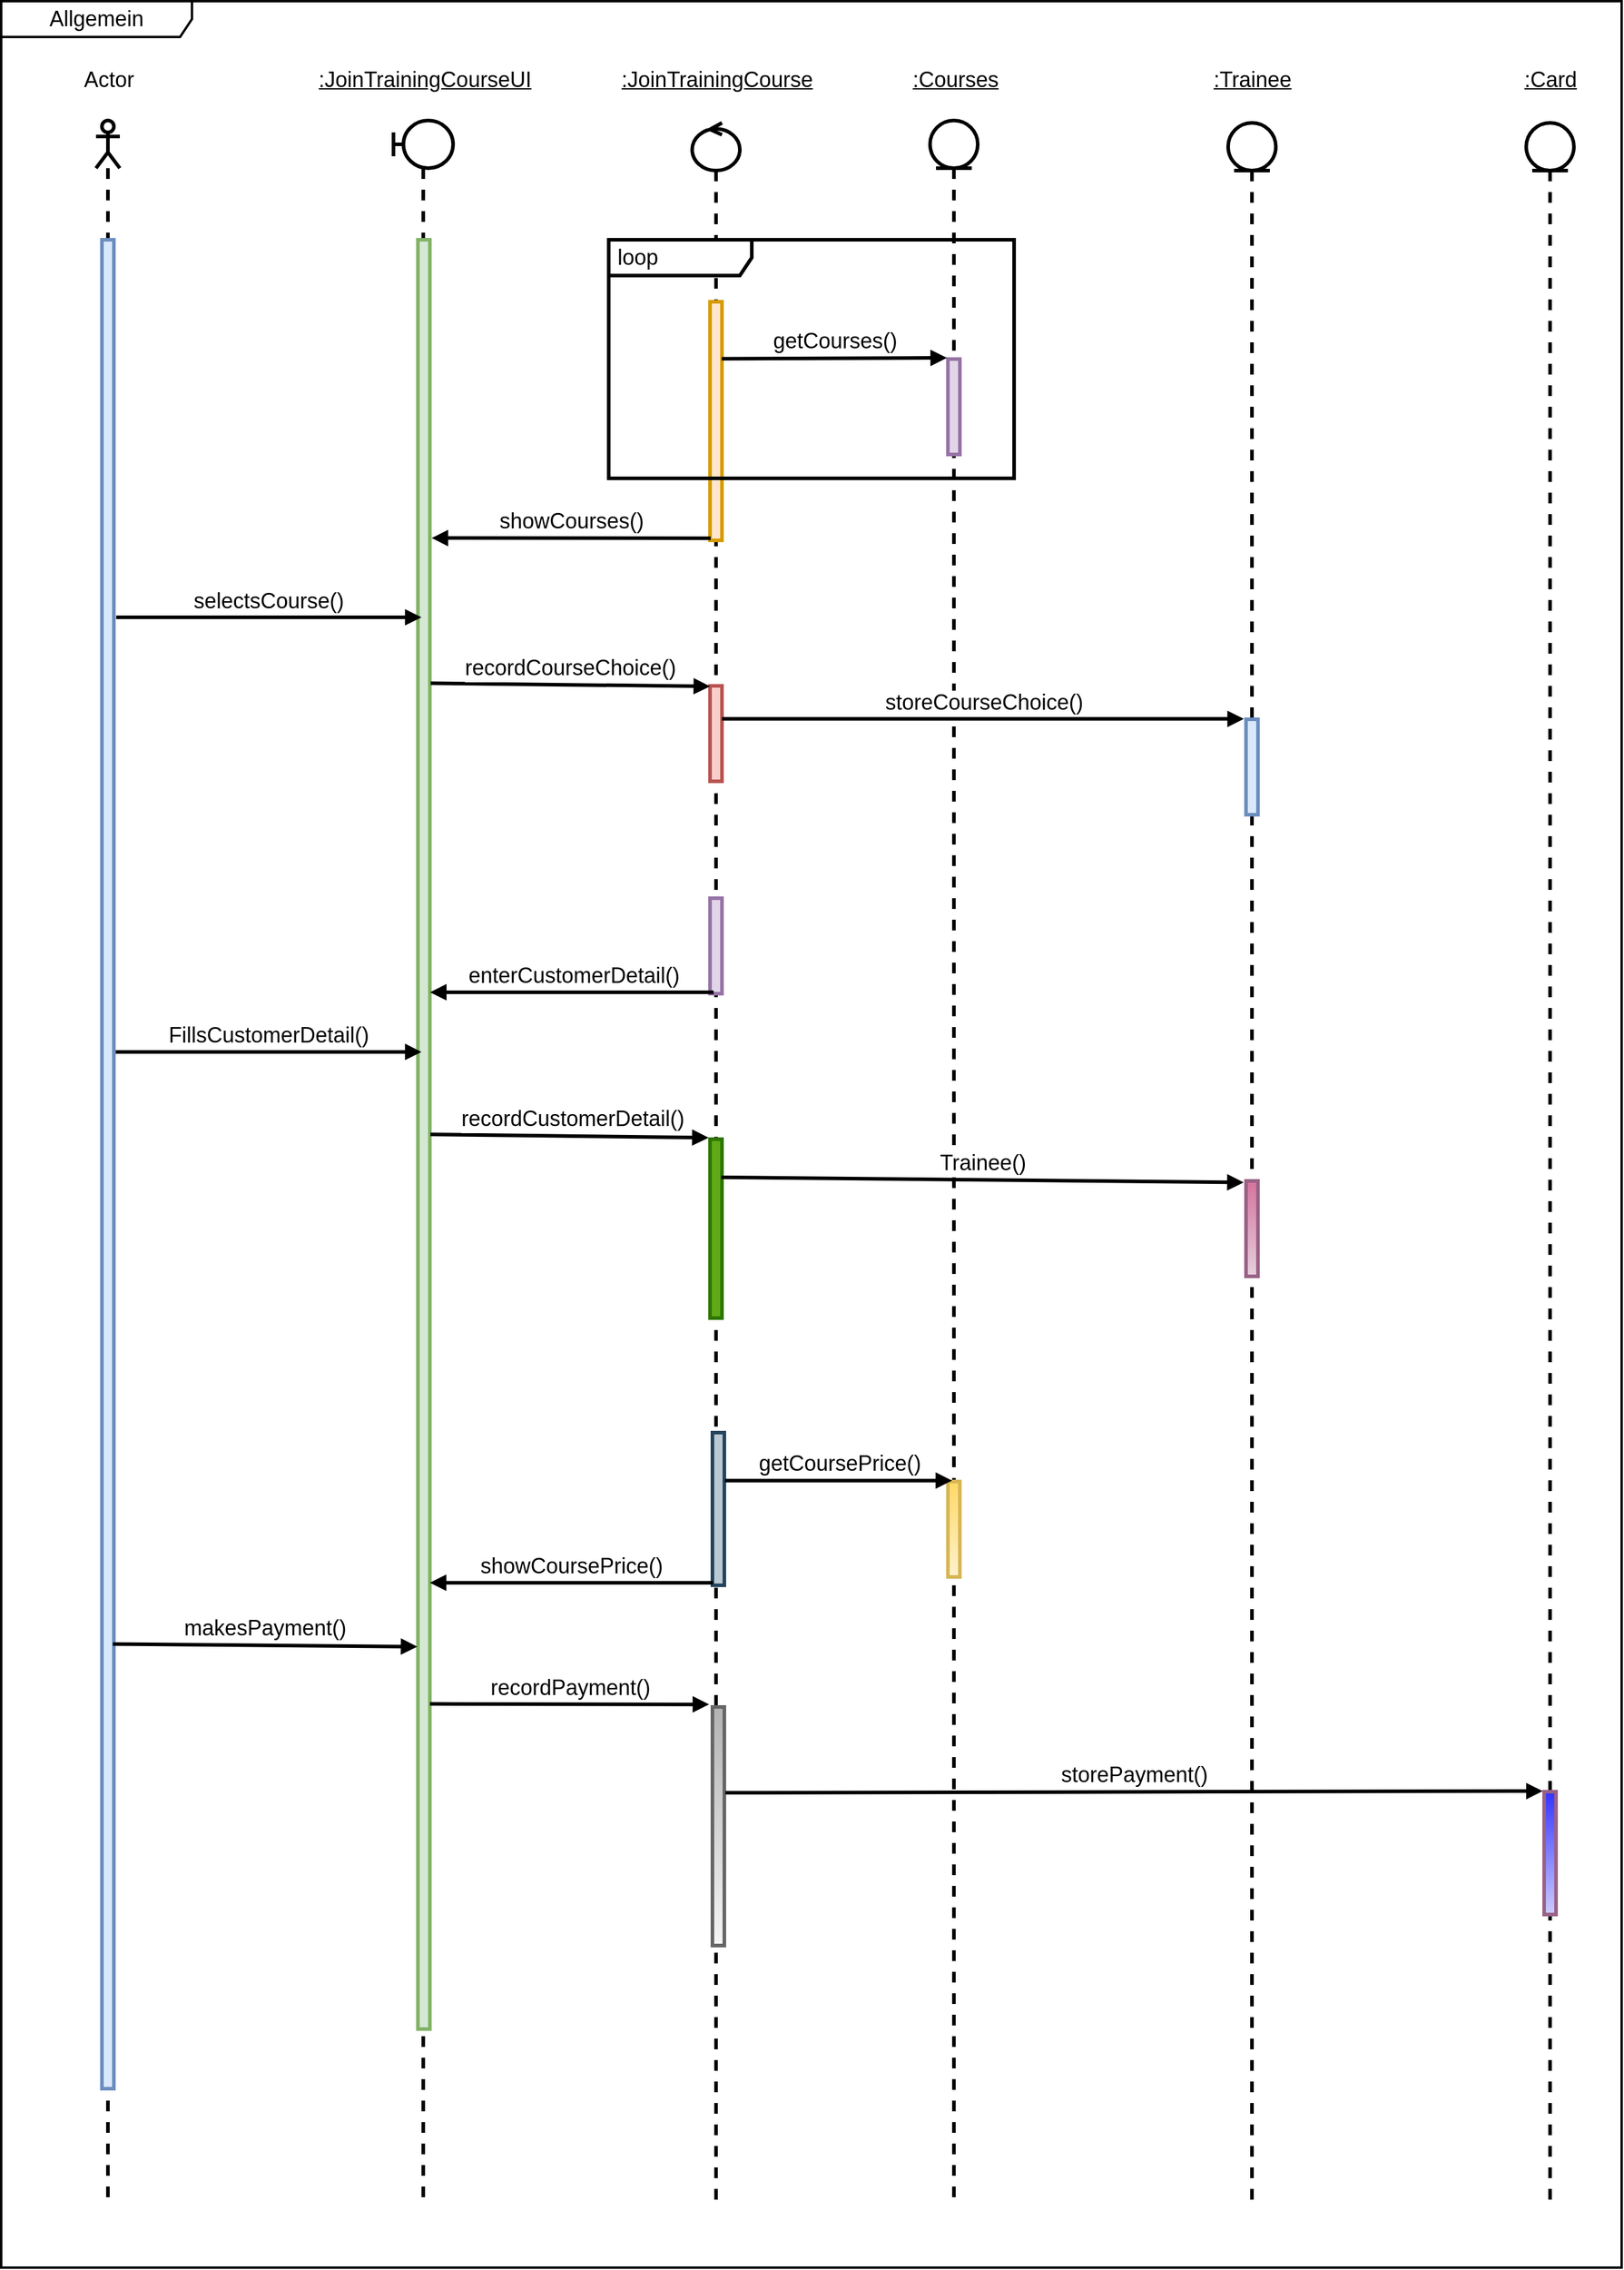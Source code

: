 <mxfile version="21.2.2" type="device">
  <diagram id="YgLfHfXpS3L3gZIftreA" name="Page-1">
    <mxGraphModel dx="3025" dy="1733" grid="1" gridSize="50" guides="1" tooltips="1" connect="1" arrows="1" fold="1" page="0" pageScale="1" pageWidth="850" pageHeight="1100" math="0" shadow="0">
      <root>
        <mxCell id="0" />
        <mxCell id="1" parent="0" />
        <mxCell id="p2W-4YZlFGsu2hW92lGW-5" value="" style="shape=umlLifeline;participant=umlActor;perimeter=lifelinePerimeter;whiteSpace=wrap;html=1;container=1;collapsible=0;recursiveResize=0;verticalAlign=top;spacingTop=36;outlineConnect=0;rounded=0;strokeWidth=3;fontSize=18;labelBackgroundColor=none;labelBorderColor=none;" parent="1" vertex="1">
          <mxGeometry x="0.5" width="20" height="1750" as="geometry" />
        </mxCell>
        <mxCell id="_Z-r2uQcYbL1dPiRmfTQ-17" value="" style="html=1;points=[];perimeter=orthogonalPerimeter;labelBackgroundColor=none;labelBorderColor=none;strokeWidth=3;fontSize=18;fillColor=#dae8fc;strokeColor=#6c8ebf;" parent="p2W-4YZlFGsu2hW92lGW-5" vertex="1">
          <mxGeometry x="5" y="100" width="10" height="1550" as="geometry" />
        </mxCell>
        <mxCell id="_Z-r2uQcYbL1dPiRmfTQ-1" value="" style="shape=umlLifeline;participant=umlBoundary;perimeter=lifelinePerimeter;whiteSpace=wrap;html=1;container=1;collapsible=0;recursiveResize=0;verticalAlign=top;spacingTop=36;outlineConnect=0;rounded=0;strokeWidth=3;fontSize=18;labelBackgroundColor=none;labelBorderColor=none;" parent="1" vertex="1">
          <mxGeometry x="250" width="50" height="1750" as="geometry" />
        </mxCell>
        <mxCell id="_Z-r2uQcYbL1dPiRmfTQ-21" value="" style="html=1;points=[];perimeter=orthogonalPerimeter;labelBackgroundColor=none;labelBorderColor=none;strokeWidth=3;fontSize=18;fillColor=#d5e8d4;strokeColor=#82b366;" parent="_Z-r2uQcYbL1dPiRmfTQ-1" vertex="1">
          <mxGeometry x="20.5" y="100" width="10" height="1500" as="geometry" />
        </mxCell>
        <mxCell id="_Z-r2uQcYbL1dPiRmfTQ-2" value="" style="shape=umlLifeline;participant=umlControl;perimeter=lifelinePerimeter;whiteSpace=wrap;html=1;container=1;collapsible=0;recursiveResize=0;verticalAlign=top;spacingTop=36;outlineConnect=0;rounded=0;strokeWidth=3;fontSize=18;labelBackgroundColor=none;labelBorderColor=none;" parent="1" vertex="1">
          <mxGeometry x="500.5" y="2" width="40" height="1748" as="geometry" />
        </mxCell>
        <mxCell id="_Z-r2uQcYbL1dPiRmfTQ-19" value="" style="html=1;points=[];perimeter=orthogonalPerimeter;labelBackgroundColor=none;labelBorderColor=none;strokeWidth=3;fontSize=18;fillColor=#ffe6cc;strokeColor=#d79b00;" parent="_Z-r2uQcYbL1dPiRmfTQ-2" vertex="1">
          <mxGeometry x="15" y="150" width="10" height="200" as="geometry" />
        </mxCell>
        <mxCell id="_Z-r2uQcYbL1dPiRmfTQ-26" value="" style="html=1;points=[];perimeter=orthogonalPerimeter;labelBackgroundColor=none;labelBorderColor=none;strokeWidth=3;fontSize=18;fillColor=#f8cecc;strokeColor=#b85450;" parent="_Z-r2uQcYbL1dPiRmfTQ-2" vertex="1">
          <mxGeometry x="15" y="472" width="10" height="80" as="geometry" />
        </mxCell>
        <mxCell id="_Z-r2uQcYbL1dPiRmfTQ-30" value="" style="html=1;points=[];perimeter=orthogonalPerimeter;labelBackgroundColor=none;labelBorderColor=none;strokeWidth=3;fontSize=18;fillColor=#e1d5e7;strokeColor=#9673a6;" parent="_Z-r2uQcYbL1dPiRmfTQ-2" vertex="1">
          <mxGeometry x="15" y="650" width="10" height="80" as="geometry" />
        </mxCell>
        <mxCell id="_Z-r2uQcYbL1dPiRmfTQ-34" value="" style="html=1;points=[];perimeter=orthogonalPerimeter;labelBackgroundColor=none;labelBorderColor=none;strokeWidth=3;fontSize=18;fillColor=#60a917;fontColor=#ffffff;strokeColor=#2D7600;" parent="_Z-r2uQcYbL1dPiRmfTQ-2" vertex="1">
          <mxGeometry x="15" y="852" width="10" height="150" as="geometry" />
        </mxCell>
        <mxCell id="_Z-r2uQcYbL1dPiRmfTQ-42" value="" style="html=1;points=[];perimeter=orthogonalPerimeter;labelBackgroundColor=none;labelBorderColor=none;strokeColor=#666666;strokeWidth=3;fontSize=18;gradientColor=#b3b3b3;fillColor=#f5f5f5;gradientDirection=north;" parent="_Z-r2uQcYbL1dPiRmfTQ-2" vertex="1">
          <mxGeometry x="17" y="1328" width="10" height="200" as="geometry" />
        </mxCell>
        <mxCell id="gosn7BzUiWwu_EtKmRdA-8" value="" style="html=1;points=[];perimeter=orthogonalPerimeter;strokeWidth=3;fontSize=18;fillColor=#bac8d3;strokeColor=#23445d;" parent="_Z-r2uQcYbL1dPiRmfTQ-2" vertex="1">
          <mxGeometry x="17" y="1098" width="10" height="128" as="geometry" />
        </mxCell>
        <mxCell id="_Z-r2uQcYbL1dPiRmfTQ-3" value="" style="shape=umlLifeline;participant=umlEntity;perimeter=lifelinePerimeter;whiteSpace=wrap;html=1;container=1;collapsible=0;recursiveResize=0;verticalAlign=top;spacingTop=36;outlineConnect=0;rounded=0;strokeWidth=3;fontSize=18;labelBackgroundColor=none;labelBorderColor=none;" parent="1" vertex="1">
          <mxGeometry x="700" width="40" height="1750" as="geometry" />
        </mxCell>
        <mxCell id="_Z-r2uQcYbL1dPiRmfTQ-18" value="" style="html=1;points=[];perimeter=orthogonalPerimeter;labelBackgroundColor=none;labelBorderColor=none;strokeWidth=3;fontSize=18;fillColor=#e1d5e7;strokeColor=#9673a6;" parent="_Z-r2uQcYbL1dPiRmfTQ-3" vertex="1">
          <mxGeometry x="15" y="200" width="10" height="80" as="geometry" />
        </mxCell>
        <mxCell id="gosn7BzUiWwu_EtKmRdA-5" value="" style="html=1;points=[];perimeter=orthogonalPerimeter;strokeWidth=3;fontSize=18;fillColor=#fff2cc;gradientColor=#ffd966;strokeColor=#d6b656;gradientDirection=north;" parent="_Z-r2uQcYbL1dPiRmfTQ-3" vertex="1">
          <mxGeometry x="15" y="1141" width="10" height="80" as="geometry" />
        </mxCell>
        <mxCell id="_Z-r2uQcYbL1dPiRmfTQ-5" value="" style="shape=umlLifeline;participant=umlEntity;perimeter=lifelinePerimeter;whiteSpace=wrap;html=1;container=1;collapsible=0;recursiveResize=0;verticalAlign=top;spacingTop=36;outlineConnect=0;rounded=0;strokeWidth=3;fontSize=18;labelBackgroundColor=none;labelBorderColor=none;" parent="1" vertex="1">
          <mxGeometry x="1200" y="2" width="40" height="1750" as="geometry" />
        </mxCell>
        <mxCell id="_Z-r2uQcYbL1dPiRmfTQ-46" value="" style="html=1;points=[];perimeter=orthogonalPerimeter;labelBackgroundColor=none;labelBorderColor=none;strokeColor=#996185;strokeWidth=3;fontSize=18;gradientColor=#3333FF;fillColor=#CCCCFF;gradientDirection=north;" parent="_Z-r2uQcYbL1dPiRmfTQ-5" vertex="1">
          <mxGeometry x="15" y="1399" width="10" height="103" as="geometry" />
        </mxCell>
        <mxCell id="_Z-r2uQcYbL1dPiRmfTQ-7" value="" style="shape=umlLifeline;participant=umlEntity;perimeter=lifelinePerimeter;whiteSpace=wrap;html=1;container=1;collapsible=0;recursiveResize=0;verticalAlign=top;spacingTop=36;outlineConnect=0;fillColor=default;strokeColor=default;rounded=0;strokeWidth=3;fontSize=18;labelBackgroundColor=none;labelBorderColor=none;" parent="1" vertex="1">
          <mxGeometry x="950" y="2" width="40" height="1750" as="geometry" />
        </mxCell>
        <mxCell id="gosn7BzUiWwu_EtKmRdA-1" value="" style="html=1;points=[];perimeter=orthogonalPerimeter;labelBackgroundColor=none;labelBorderColor=none;strokeWidth=3;fontSize=18;fillColor=#dae8fc;strokeColor=#6c8ebf;" parent="_Z-r2uQcYbL1dPiRmfTQ-7" vertex="1">
          <mxGeometry x="15" y="500" width="10" height="80" as="geometry" />
        </mxCell>
        <mxCell id="gosn7BzUiWwu_EtKmRdA-4" value="" style="html=1;points=[];perimeter=orthogonalPerimeter;strokeWidth=3;fontSize=18;fillColor=#e6d0de;gradientColor=#d5739d;strokeColor=#996185;gradientDirection=north;" parent="_Z-r2uQcYbL1dPiRmfTQ-7" vertex="1">
          <mxGeometry x="15" y="887" width="10" height="80" as="geometry" />
        </mxCell>
        <mxCell id="_Z-r2uQcYbL1dPiRmfTQ-9" value="Actor" style="text;html=1;align=center;verticalAlign=middle;resizable=0;points=[];autosize=1;strokeColor=none;fillColor=none;fontSize=18;strokeWidth=3;" parent="1" vertex="1">
          <mxGeometry x="-39.5" y="-59" width="100" height="50" as="geometry" />
        </mxCell>
        <mxCell id="_Z-r2uQcYbL1dPiRmfTQ-10" value=":JoinTrainingCourseUI" style="text;html=1;align=center;verticalAlign=middle;resizable=0;points=[];autosize=1;strokeColor=none;fillColor=none;fontSize=18;strokeWidth=3;fontStyle=4" parent="1" vertex="1">
          <mxGeometry x="175.5" y="-59" width="200" height="50" as="geometry" />
        </mxCell>
        <mxCell id="_Z-r2uQcYbL1dPiRmfTQ-11" value=":JoinTrainingCourse" style="text;html=1;align=center;verticalAlign=middle;resizable=0;points=[];autosize=1;strokeColor=none;fillColor=none;fontSize=18;strokeWidth=3;fontStyle=4" parent="1" vertex="1">
          <mxGeometry x="420.5" y="-59" width="200" height="50" as="geometry" />
        </mxCell>
        <mxCell id="_Z-r2uQcYbL1dPiRmfTQ-12" value=":Courses" style="text;html=1;align=center;verticalAlign=middle;resizable=0;points=[];autosize=1;strokeColor=none;fillColor=none;fontSize=18;strokeWidth=3;fontStyle=4" parent="1" vertex="1">
          <mxGeometry x="670.5" y="-59" width="100" height="50" as="geometry" />
        </mxCell>
        <mxCell id="_Z-r2uQcYbL1dPiRmfTQ-14" value=":Card" style="text;html=1;align=center;verticalAlign=middle;resizable=0;points=[];autosize=1;strokeColor=none;fillColor=none;fontSize=18;strokeWidth=3;fontStyle=4" parent="1" vertex="1">
          <mxGeometry x="1170" y="-59" width="100" height="50" as="geometry" />
        </mxCell>
        <mxCell id="_Z-r2uQcYbL1dPiRmfTQ-16" value=":Trainee" style="text;html=1;align=center;verticalAlign=middle;resizable=0;points=[];autosize=1;strokeColor=none;fillColor=none;fontSize=18;strokeWidth=3;fontStyle=4" parent="1" vertex="1">
          <mxGeometry x="920" y="-59" width="100" height="50" as="geometry" />
        </mxCell>
        <mxCell id="_Z-r2uQcYbL1dPiRmfTQ-20" value="getCourses()" style="html=1;verticalAlign=bottom;endArrow=block;rounded=0;fontSize=18;exitX=0.031;exitY=0.249;exitDx=0;exitDy=0;exitPerimeter=0;entryX=-0.085;entryY=-0.013;entryDx=0;entryDy=0;entryPerimeter=0;strokeWidth=3;" parent="1" edge="1">
          <mxGeometry width="80" relative="1" as="geometry">
            <mxPoint x="525.31" y="199.8" as="sourcePoint" />
            <mxPoint x="714.15" y="198.96" as="targetPoint" />
          </mxGeometry>
        </mxCell>
        <mxCell id="_Z-r2uQcYbL1dPiRmfTQ-23" value="showCourses()" style="html=1;verticalAlign=bottom;endArrow=block;rounded=0;fontSize=18;exitX=0.1;exitY=0.991;exitDx=0;exitDy=0;exitPerimeter=0;entryX=1.1;entryY=0.691;entryDx=0;entryDy=0;entryPerimeter=0;strokeWidth=3;" parent="1" edge="1">
          <mxGeometry width="80" relative="1" as="geometry">
            <mxPoint x="516" y="350.2" as="sourcePoint" />
            <mxPoint x="282" y="350.03" as="targetPoint" />
          </mxGeometry>
        </mxCell>
        <mxCell id="_Z-r2uQcYbL1dPiRmfTQ-24" value="loop" style="shape=umlFrame;whiteSpace=wrap;html=1;width=120;height=30;boundedLbl=1;verticalAlign=middle;align=left;spacingLeft=5;labelBackgroundColor=none;labelBorderColor=none;strokeWidth=3;fontSize=18;" parent="1" vertex="1">
          <mxGeometry x="430.5" y="100" width="340" height="200" as="geometry" />
        </mxCell>
        <mxCell id="_Z-r2uQcYbL1dPiRmfTQ-27" value="recordCourseChoice()" style="html=1;verticalAlign=bottom;startArrow=none;endArrow=block;startSize=8;rounded=0;fontSize=18;exitX=1.12;exitY=0.312;exitDx=0;exitDy=0;exitPerimeter=0;startFill=0;entryX=0;entryY=0.005;entryDx=0;entryDy=0;entryPerimeter=0;strokeWidth=3;" parent="1" target="_Z-r2uQcYbL1dPiRmfTQ-26" edge="1">
          <mxGeometry x="-0.003" relative="1" as="geometry">
            <mxPoint x="281.2" y="471.8" as="sourcePoint" />
            <mxPoint x="515" y="471.8" as="targetPoint" />
            <mxPoint as="offset" />
          </mxGeometry>
        </mxCell>
        <mxCell id="_Z-r2uQcYbL1dPiRmfTQ-28" value="selectsCourse()" style="html=1;verticalAlign=bottom;endArrow=block;rounded=0;fontSize=18;exitX=1.244;exitY=0.17;exitDx=0;exitDy=0;exitPerimeter=0;strokeWidth=3;" parent="1" edge="1">
          <mxGeometry width="80" relative="1" as="geometry">
            <mxPoint x="17.44" y="416.5" as="sourcePoint" />
            <mxPoint x="273.5" y="416.5" as="targetPoint" />
          </mxGeometry>
        </mxCell>
        <mxCell id="_Z-r2uQcYbL1dPiRmfTQ-32" value="enterCustomerDetail()" style="html=1;verticalAlign=bottom;endArrow=block;rounded=0;fontSize=18;entryX=0.967;entryY=0.261;entryDx=0;entryDy=0;entryPerimeter=0;strokeWidth=3;" parent="1" edge="1">
          <mxGeometry x="-0.008" width="80" relative="1" as="geometry">
            <mxPoint x="518.5" y="730.83" as="sourcePoint" />
            <mxPoint x="280.67" y="730.83" as="targetPoint" />
            <mxPoint as="offset" />
          </mxGeometry>
        </mxCell>
        <mxCell id="_Z-r2uQcYbL1dPiRmfTQ-33" value="FillsCustomerDetail()" style="html=1;verticalAlign=bottom;endArrow=block;rounded=0;fontSize=18;exitX=1.156;exitY=0.341;exitDx=0;exitDy=0;exitPerimeter=0;strokeWidth=3;" parent="1" edge="1">
          <mxGeometry width="80" relative="1" as="geometry">
            <mxPoint x="17.06" y="780.85" as="sourcePoint" />
            <mxPoint x="273.5" y="780.85" as="targetPoint" />
          </mxGeometry>
        </mxCell>
        <mxCell id="_Z-r2uQcYbL1dPiRmfTQ-43" value="recordPayment()" style="html=1;verticalAlign=bottom;endArrow=block;rounded=0;fontSize=18;entryX=-0.226;entryY=-0.002;entryDx=0;entryDy=0;entryPerimeter=0;exitX=0.967;exitY=0.581;exitDx=0;exitDy=0;exitPerimeter=0;strokeWidth=3;" parent="1" edge="1">
          <mxGeometry width="80" relative="1" as="geometry">
            <mxPoint x="280.67" y="1327.43" as="sourcePoint" />
            <mxPoint x="514.74" y="1327.84" as="targetPoint" />
          </mxGeometry>
        </mxCell>
        <mxCell id="_Z-r2uQcYbL1dPiRmfTQ-45" value="makesPayment()" style="html=1;verticalAlign=bottom;endArrow=block;rounded=0;fontSize=18;entryX=-0.1;entryY=0.582;entryDx=0;entryDy=0;entryPerimeter=0;exitX=0.967;exitY=0.585;exitDx=0;exitDy=0;exitPerimeter=0;strokeWidth=3;" parent="1" edge="1">
          <mxGeometry width="80" relative="1" as="geometry">
            <mxPoint x="14.67" y="1277.25" as="sourcePoint" />
            <mxPoint x="270" y="1279.46" as="targetPoint" />
          </mxGeometry>
        </mxCell>
        <mxCell id="_Z-r2uQcYbL1dPiRmfTQ-47" value="storePayment()" style="html=1;verticalAlign=bottom;endArrow=block;rounded=0;fontSize=18;exitX=1.137;exitY=0.197;exitDx=0;exitDy=0;exitPerimeter=0;strokeWidth=3;entryX=-0.12;entryY=-0.005;entryDx=0;entryDy=0;entryPerimeter=0;" parent="1" edge="1" target="_Z-r2uQcYbL1dPiRmfTQ-46">
          <mxGeometry width="80" relative="1" as="geometry">
            <mxPoint x="528.37" y="1401.9" as="sourcePoint" />
            <mxPoint x="1200" y="1400" as="targetPoint" />
          </mxGeometry>
        </mxCell>
        <mxCell id="IawmBvXODomKWA0JvJbO-4" value="Trainee()" style="html=1;verticalAlign=bottom;startArrow=none;endArrow=block;startSize=8;rounded=0;fontSize=18;strokeWidth=3;startFill=0;entryX=-0.2;entryY=0.016;entryDx=0;entryDy=0;entryPerimeter=0;" parent="1" target="gosn7BzUiWwu_EtKmRdA-4" edge="1">
          <mxGeometry relative="1" as="geometry">
            <mxPoint x="525" y="886" as="sourcePoint" />
            <mxPoint x="1200" y="950" as="targetPoint" />
          </mxGeometry>
        </mxCell>
        <mxCell id="IawmBvXODomKWA0JvJbO-9" value="recordCustomerDetail()" style="html=1;verticalAlign=bottom;endArrow=block;rounded=0;strokeWidth=3;fontSize=18;entryX=-0.125;entryY=-0.008;entryDx=0;entryDy=0;entryPerimeter=0;" parent="1" target="_Z-r2uQcYbL1dPiRmfTQ-34" edge="1">
          <mxGeometry x="0.022" width="80" relative="1" as="geometry">
            <mxPoint x="281" y="850" as="sourcePoint" />
            <mxPoint x="499.5" y="850" as="targetPoint" />
            <mxPoint as="offset" />
          </mxGeometry>
        </mxCell>
        <mxCell id="gosn7BzUiWwu_EtKmRdA-3" value="storeCourseChoice()" style="html=1;verticalAlign=bottom;endArrow=block;rounded=0;entryX=-0.181;entryY=-0.004;entryDx=0;entryDy=0;entryPerimeter=0;strokeWidth=3;fontSize=18;" parent="1" source="_Z-r2uQcYbL1dPiRmfTQ-26" target="gosn7BzUiWwu_EtKmRdA-1" edge="1">
          <mxGeometry width="80" relative="1" as="geometry">
            <mxPoint x="550" y="500" as="sourcePoint" />
            <mxPoint x="1200" y="500" as="targetPoint" />
          </mxGeometry>
        </mxCell>
        <mxCell id="gosn7BzUiWwu_EtKmRdA-6" value="getCoursePrice()" style="html=1;verticalAlign=bottom;endArrow=block;rounded=0;exitX=1.05;exitY=0.314;exitDx=0;exitDy=0;exitPerimeter=0;strokeWidth=3;fontSize=18;" parent="1" source="gosn7BzUiWwu_EtKmRdA-8" target="_Z-r2uQcYbL1dPiRmfTQ-3" edge="1">
          <mxGeometry width="80" relative="1" as="geometry">
            <mxPoint x="550" y="1400" as="sourcePoint" />
            <mxPoint x="375" y="1400" as="targetPoint" />
          </mxGeometry>
        </mxCell>
        <mxCell id="gosn7BzUiWwu_EtKmRdA-9" value="showCoursePrice()" style="html=1;verticalAlign=bottom;endArrow=block;rounded=0;exitX=0.04;exitY=0.983;exitDx=0;exitDy=0;exitPerimeter=0;strokeWidth=3;fontSize=18;" parent="1" source="gosn7BzUiWwu_EtKmRdA-8" target="_Z-r2uQcYbL1dPiRmfTQ-21" edge="1">
          <mxGeometry width="80" relative="1" as="geometry">
            <mxPoint x="400" y="1550" as="sourcePoint" />
            <mxPoint x="300" y="1050" as="targetPoint" />
          </mxGeometry>
        </mxCell>
        <mxCell id="yAg-S9ysQYYMq-vDwO92-2" value="Allgemein" style="shape=umlFrame;whiteSpace=wrap;html=1;pointerEvents=0;recursiveResize=0;container=1;collapsible=0;width=160;fontSize=18;strokeWidth=2;" vertex="1" parent="1">
          <mxGeometry x="-79" y="-100" width="1359" height="1900" as="geometry" />
        </mxCell>
      </root>
    </mxGraphModel>
  </diagram>
</mxfile>
